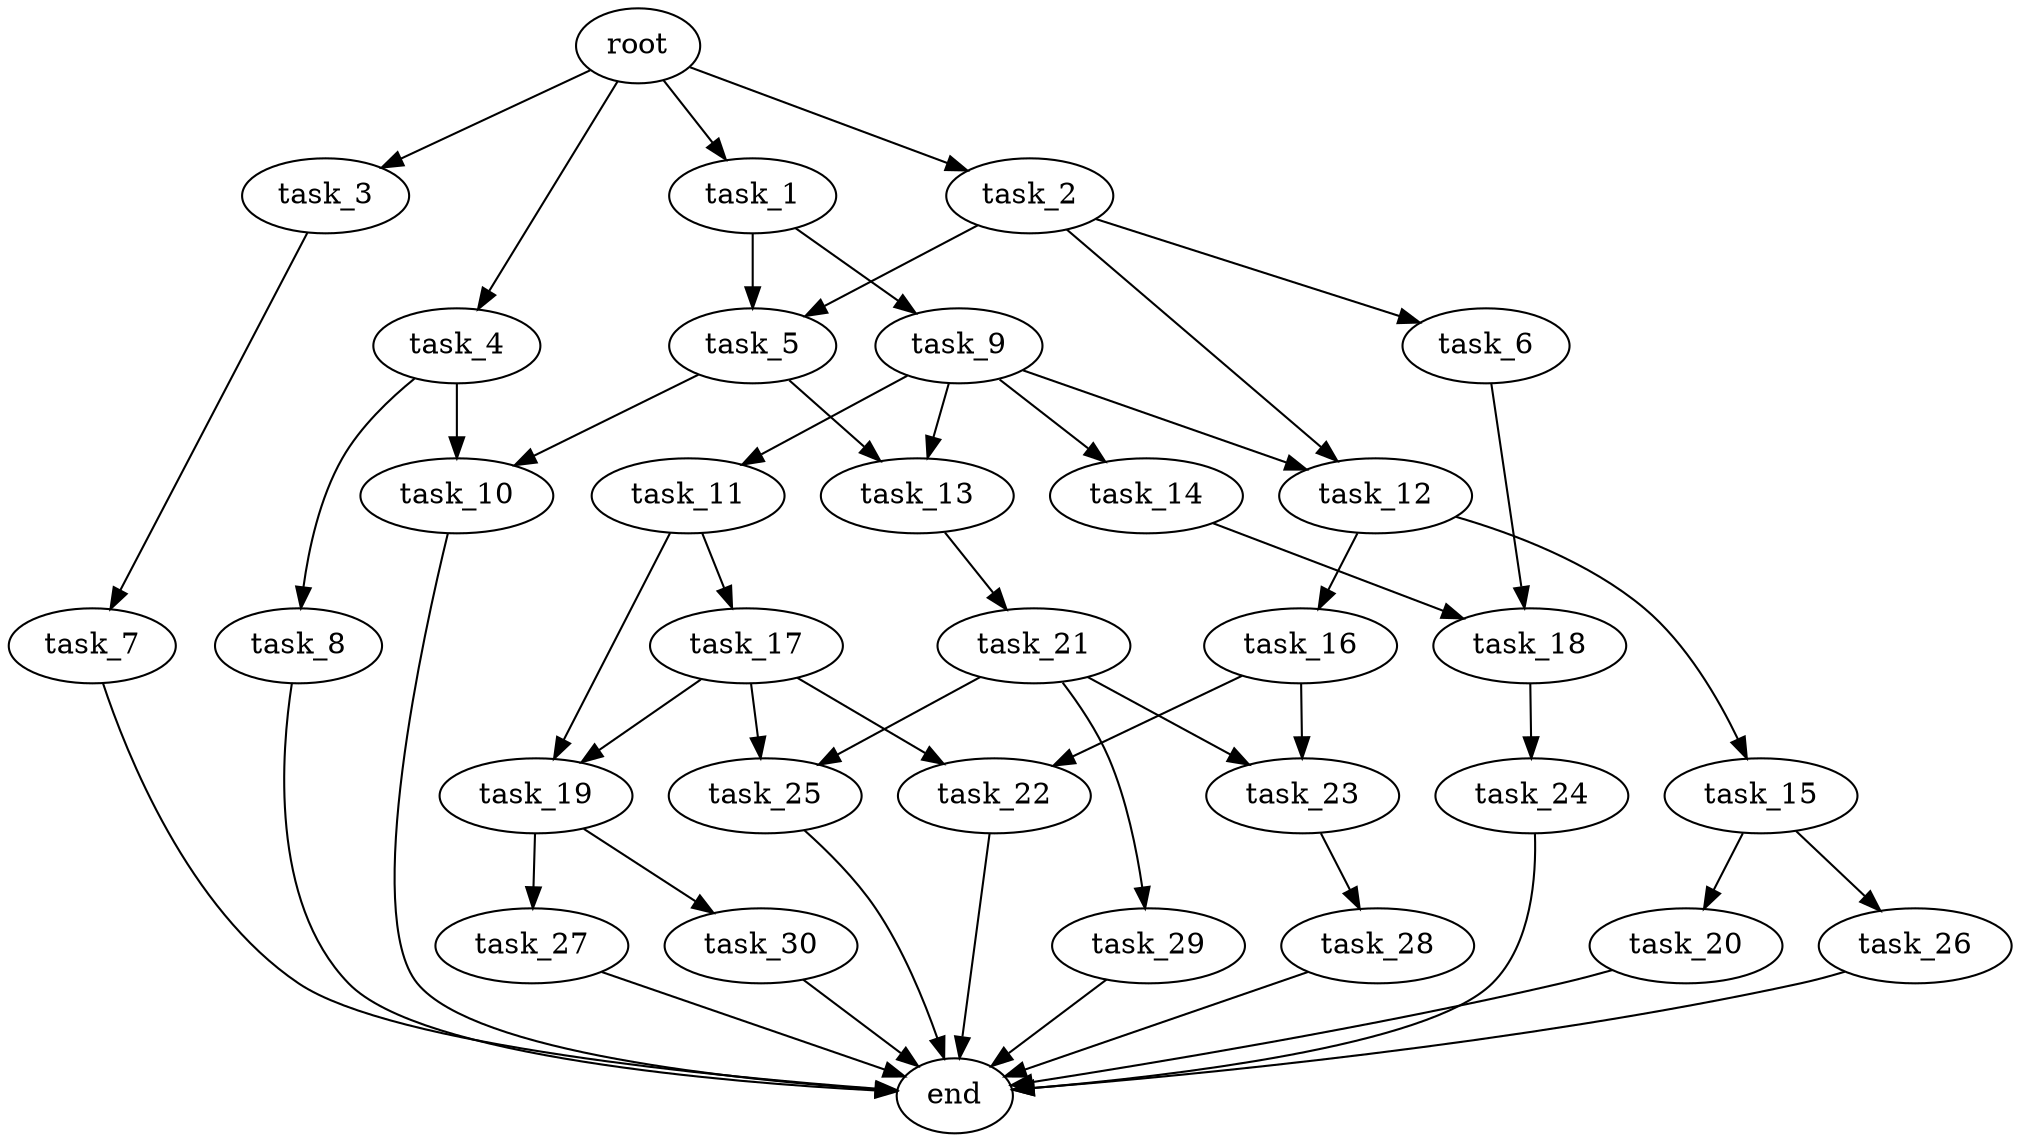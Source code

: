 digraph G {
  root [size="0.000000e+00"];
  task_1 [size="6.326200e+10"];
  task_2 [size="2.009690e+10"];
  task_3 [size="6.242052e+10"];
  task_4 [size="2.906504e+10"];
  task_5 [size="3.453591e+10"];
  task_6 [size="6.724065e+10"];
  task_7 [size="9.813374e+10"];
  task_8 [size="6.501214e+10"];
  task_9 [size="9.583306e+10"];
  task_10 [size="5.039430e+10"];
  task_11 [size="6.943425e+10"];
  task_12 [size="3.224492e+10"];
  task_13 [size="1.154937e+10"];
  task_14 [size="3.523026e+10"];
  task_15 [size="4.804219e+10"];
  task_16 [size="5.706811e+10"];
  task_17 [size="6.671905e+10"];
  task_18 [size="4.175362e+10"];
  task_19 [size="7.478939e+10"];
  task_20 [size="8.414052e+10"];
  task_21 [size="2.859994e+10"];
  task_22 [size="8.473164e+10"];
  task_23 [size="8.083239e+10"];
  task_24 [size="5.227777e+10"];
  task_25 [size="2.536961e+09"];
  task_26 [size="1.454122e+10"];
  task_27 [size="6.702872e+10"];
  task_28 [size="1.999824e+10"];
  task_29 [size="7.502100e+10"];
  task_30 [size="1.610193e+10"];
  end [size="0.000000e+00"];

  root -> task_1 [size="1.000000e-12"];
  root -> task_2 [size="1.000000e-12"];
  root -> task_3 [size="1.000000e-12"];
  root -> task_4 [size="1.000000e-12"];
  task_1 -> task_5 [size="1.726795e+08"];
  task_1 -> task_9 [size="9.583306e+08"];
  task_2 -> task_5 [size="1.726795e+08"];
  task_2 -> task_6 [size="6.724065e+08"];
  task_2 -> task_12 [size="1.612246e+08"];
  task_3 -> task_7 [size="9.813374e+08"];
  task_4 -> task_8 [size="6.501214e+08"];
  task_4 -> task_10 [size="2.519715e+08"];
  task_5 -> task_10 [size="2.519715e+08"];
  task_5 -> task_13 [size="5.774686e+07"];
  task_6 -> task_18 [size="2.087681e+08"];
  task_7 -> end [size="1.000000e-12"];
  task_8 -> end [size="1.000000e-12"];
  task_9 -> task_11 [size="6.943425e+08"];
  task_9 -> task_12 [size="1.612246e+08"];
  task_9 -> task_13 [size="5.774686e+07"];
  task_9 -> task_14 [size="3.523026e+08"];
  task_10 -> end [size="1.000000e-12"];
  task_11 -> task_17 [size="6.671905e+08"];
  task_11 -> task_19 [size="3.739470e+08"];
  task_12 -> task_15 [size="4.804219e+08"];
  task_12 -> task_16 [size="5.706811e+08"];
  task_13 -> task_21 [size="2.859994e+08"];
  task_14 -> task_18 [size="2.087681e+08"];
  task_15 -> task_20 [size="8.414052e+08"];
  task_15 -> task_26 [size="1.454122e+08"];
  task_16 -> task_22 [size="4.236582e+08"];
  task_16 -> task_23 [size="4.041620e+08"];
  task_17 -> task_19 [size="3.739470e+08"];
  task_17 -> task_22 [size="4.236582e+08"];
  task_17 -> task_25 [size="1.268481e+07"];
  task_18 -> task_24 [size="5.227777e+08"];
  task_19 -> task_27 [size="6.702872e+08"];
  task_19 -> task_30 [size="1.610193e+08"];
  task_20 -> end [size="1.000000e-12"];
  task_21 -> task_23 [size="4.041620e+08"];
  task_21 -> task_25 [size="1.268481e+07"];
  task_21 -> task_29 [size="7.502100e+08"];
  task_22 -> end [size="1.000000e-12"];
  task_23 -> task_28 [size="1.999824e+08"];
  task_24 -> end [size="1.000000e-12"];
  task_25 -> end [size="1.000000e-12"];
  task_26 -> end [size="1.000000e-12"];
  task_27 -> end [size="1.000000e-12"];
  task_28 -> end [size="1.000000e-12"];
  task_29 -> end [size="1.000000e-12"];
  task_30 -> end [size="1.000000e-12"];
}
